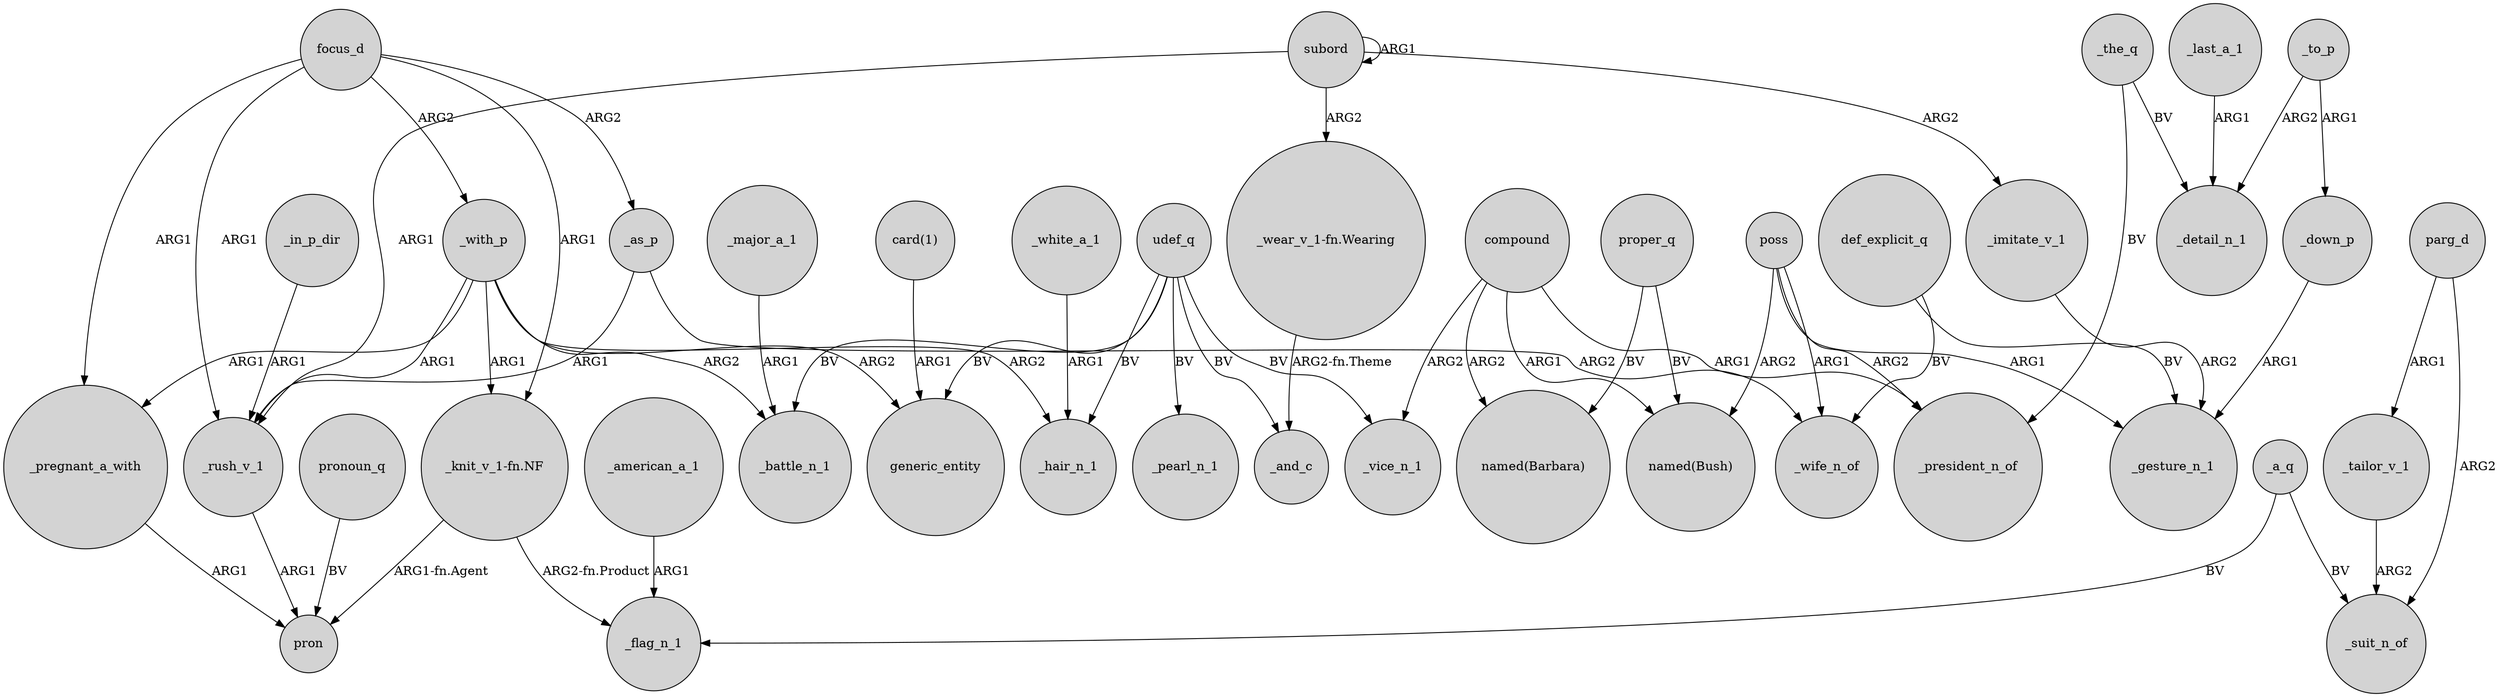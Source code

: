digraph {
	node [shape=circle style=filled]
	_american_a_1 -> _flag_n_1 [label=ARG1]
	compound -> _vice_n_1 [label=ARG2]
	subord -> _imitate_v_1 [label=ARG2]
	udef_q -> generic_entity [label=BV]
	udef_q -> _battle_n_1 [label=BV]
	focus_d -> _pregnant_a_with [label=ARG1]
	_with_p -> "_knit_v_1-fn.NF" [label=ARG1]
	def_explicit_q -> _wife_n_of [label=BV]
	_with_p -> generic_entity [label=ARG2]
	udef_q -> _hair_n_1 [label=BV]
	poss -> _gesture_n_1 [label=ARG1]
	_the_q -> _detail_n_1 [label=BV]
	focus_d -> _as_p [label=ARG2]
	compound -> "named(Bush)" [label=ARG1]
	poss -> "named(Bush)" [label=ARG2]
	focus_d -> _with_p [label=ARG2]
	_major_a_1 -> _battle_n_1 [label=ARG1]
	poss -> _wife_n_of [label=ARG1]
	_tailor_v_1 -> _suit_n_of [label=ARG2]
	subord -> subord [label=ARG1]
	_last_a_1 -> _detail_n_1 [label=ARG1]
	_with_p -> _pregnant_a_with [label=ARG1]
	_with_p -> _hair_n_1 [label=ARG2]
	udef_q -> _vice_n_1 [label=BV]
	_white_a_1 -> _hair_n_1 [label=ARG1]
	proper_q -> "named(Barbara)" [label=BV]
	_as_p -> _wife_n_of [label=ARG2]
	_in_p_dir -> _rush_v_1 [label=ARG1]
	parg_d -> _suit_n_of [label=ARG2]
	pronoun_q -> pron [label=BV]
	"_knit_v_1-fn.NF" -> _flag_n_1 [label="ARG2-fn.Product"]
	"_knit_v_1-fn.NF" -> pron [label="ARG1-fn.Agent"]
	_rush_v_1 -> pron [label=ARG1]
	_imitate_v_1 -> _gesture_n_1 [label=ARG2]
	_down_p -> _gesture_n_1 [label=ARG1]
	_pregnant_a_with -> pron [label=ARG1]
	compound -> _president_n_of [label=ARG1]
	parg_d -> _tailor_v_1 [label=ARG1]
	udef_q -> _pearl_n_1 [label=BV]
	_with_p -> _battle_n_1 [label=ARG2]
	_to_p -> _detail_n_1 [label=ARG2]
	_the_q -> _president_n_of [label=BV]
	proper_q -> "named(Bush)" [label=BV]
	_a_q -> _flag_n_1 [label=BV]
	subord -> _rush_v_1 [label=ARG1]
	focus_d -> _rush_v_1 [label=ARG1]
	_as_p -> _rush_v_1 [label=ARG1]
	_a_q -> _suit_n_of [label=BV]
	_with_p -> _rush_v_1 [label=ARG1]
	"card(1)" -> generic_entity [label=ARG1]
	def_explicit_q -> _gesture_n_1 [label=BV]
	compound -> "named(Barbara)" [label=ARG2]
	_to_p -> _down_p [label=ARG1]
	focus_d -> "_knit_v_1-fn.NF" [label=ARG1]
	subord -> "_wear_v_1-fn.Wearing" [label=ARG2]
	poss -> _president_n_of [label=ARG2]
	udef_q -> _and_c [label=BV]
	"_wear_v_1-fn.Wearing" -> _and_c [label="ARG2-fn.Theme"]
}
